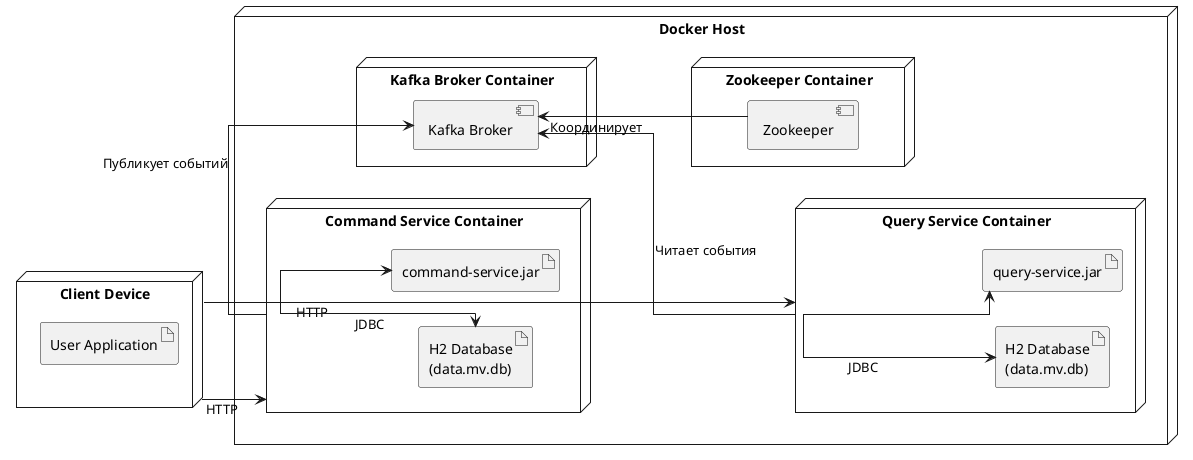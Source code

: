 @startuml
skinparam linetype ortho
left to right direction

node "Docker Host" as host {
  node "Command Service Container" as commandServiceContainer {
    artifact "command-service.jar" as commandServiceJar
    artifact "H2 Database\n(data.mv.db)" as h2CommandDatabase
  }

  node "Query Service Container" as queryServiceContainer {
    artifact "query-service.jar" as queryServiceJar
    artifact "H2 Database\n(data.mv.db)" as h2QueryDatabase
  }

  node "Kafka Broker Container" as kafka {
    component "Kafka Broker" as kafkaComponent
  }

  node "Zookeeper Container" as zk {
    component "Zookeeper" as zookepComponent
  }
}

node "Client Device" as client {
  artifact "User Application" as userApp
}

' 1. Коммуникация пользователей с сервисами
client --> commandServiceContainer      : HTTP
client --> queryServiceContainer      : HTTP

' 2. Событийный поток через Kafka
commandServiceContainer --> kafkaComponent   : Публикует событий
kafkaComponent <-- queryServiceContainer   : Читает события
kafkaComponent <-- zookepComponent   : Координирует

' 3. Запуск артефактов
commandServiceContainer --> commandServiceJar
queryServiceContainer --> queryServiceJar

' 4. Встроенные БД H2
commandServiceContainer --> h2CommandDatabase       : JDBC
queryServiceContainer --> h2QueryDatabase       : JDBC

@enduml
